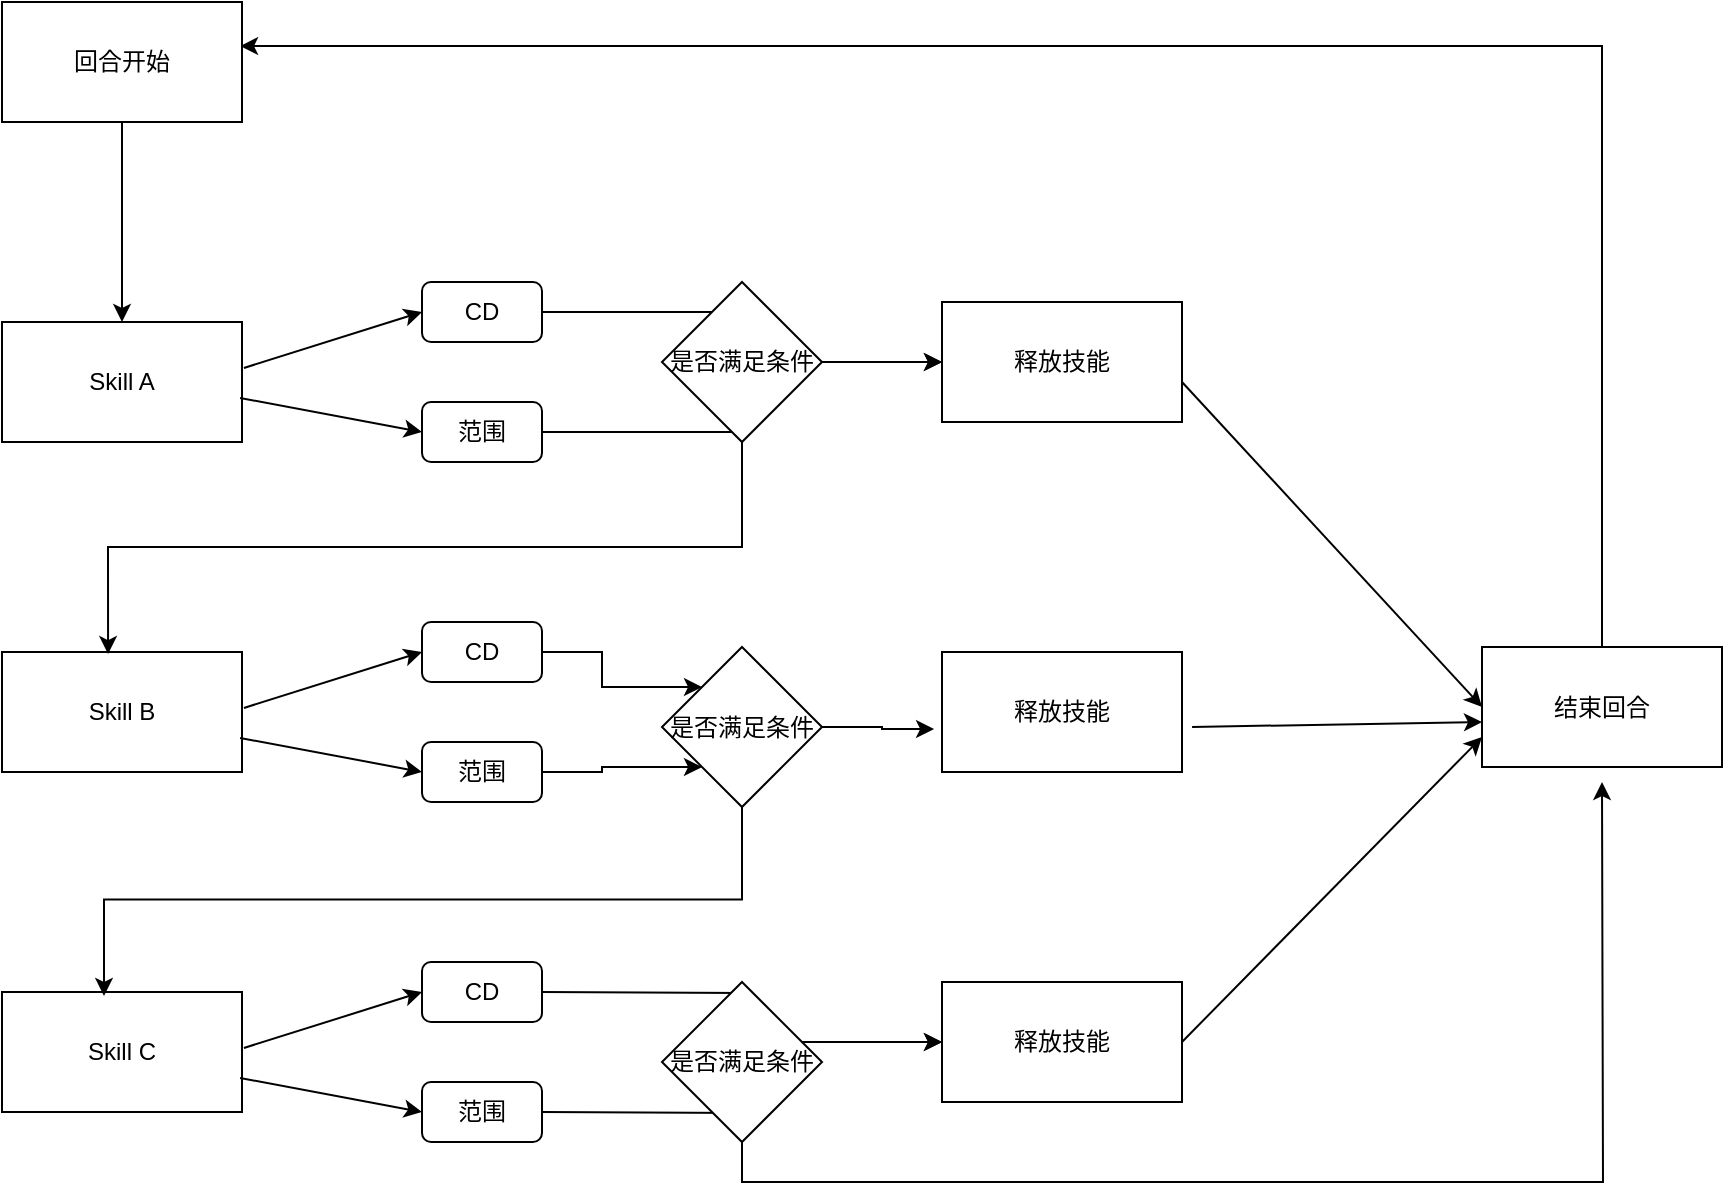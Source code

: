 <mxfile version="15.7.3" type="github"><diagram id="HDeGJqnGRsr33dESraxP" name="Page-1"><mxGraphModel dx="1422" dy="794" grid="1" gridSize="10" guides="1" tooltips="1" connect="1" arrows="1" fold="1" page="1" pageScale="1" pageWidth="1169" pageHeight="1654" math="0" shadow="0"><root><mxCell id="0"/><mxCell id="1" parent="0"/><mxCell id="xBMI49Hp1zJtmZa3j3eM-1" value="Skill A" style="rounded=0;whiteSpace=wrap;html=1;" vertex="1" parent="1"><mxGeometry x="150" y="230" width="120" height="60" as="geometry"/></mxCell><mxCell id="xBMI49Hp1zJtmZa3j3eM-2" value="Skill B" style="rounded=0;whiteSpace=wrap;html=1;" vertex="1" parent="1"><mxGeometry x="150" y="395" width="120" height="60" as="geometry"/></mxCell><mxCell id="xBMI49Hp1zJtmZa3j3eM-3" value="Skill C" style="rounded=0;whiteSpace=wrap;html=1;" vertex="1" parent="1"><mxGeometry x="150" y="565" width="120" height="60" as="geometry"/></mxCell><mxCell id="xBMI49Hp1zJtmZa3j3eM-22" style="edgeStyle=orthogonalEdgeStyle;rounded=0;orthogonalLoop=1;jettySize=auto;html=1;exitX=1;exitY=0.5;exitDx=0;exitDy=0;entryX=0;entryY=0.5;entryDx=0;entryDy=0;" edge="1" parent="1" source="xBMI49Hp1zJtmZa3j3eM-4" target="xBMI49Hp1zJtmZa3j3eM-20"><mxGeometry relative="1" as="geometry"/></mxCell><mxCell id="xBMI49Hp1zJtmZa3j3eM-4" value="CD" style="rounded=1;whiteSpace=wrap;html=1;" vertex="1" parent="1"><mxGeometry x="360" y="210" width="60" height="30" as="geometry"/></mxCell><mxCell id="xBMI49Hp1zJtmZa3j3eM-23" style="edgeStyle=orthogonalEdgeStyle;rounded=0;orthogonalLoop=1;jettySize=auto;html=1;exitX=1;exitY=0.5;exitDx=0;exitDy=0;entryX=0;entryY=0.5;entryDx=0;entryDy=0;" edge="1" parent="1" source="xBMI49Hp1zJtmZa3j3eM-5" target="xBMI49Hp1zJtmZa3j3eM-20"><mxGeometry relative="1" as="geometry"/></mxCell><mxCell id="xBMI49Hp1zJtmZa3j3eM-5" value="范围" style="rounded=1;whiteSpace=wrap;html=1;" vertex="1" parent="1"><mxGeometry x="360" y="270" width="60" height="30" as="geometry"/></mxCell><mxCell id="xBMI49Hp1zJtmZa3j3eM-6" value="" style="endArrow=classic;html=1;rounded=0;entryX=0;entryY=0.5;entryDx=0;entryDy=0;exitX=1.008;exitY=0.383;exitDx=0;exitDy=0;exitPerimeter=0;" edge="1" parent="1" source="xBMI49Hp1zJtmZa3j3eM-1" target="xBMI49Hp1zJtmZa3j3eM-4"><mxGeometry width="50" height="50" relative="1" as="geometry"><mxPoint x="270" y="290" as="sourcePoint"/><mxPoint x="320" y="240" as="targetPoint"/></mxGeometry></mxCell><mxCell id="xBMI49Hp1zJtmZa3j3eM-8" value="" style="endArrow=classic;html=1;rounded=0;entryX=0;entryY=0.5;entryDx=0;entryDy=0;exitX=0.992;exitY=0.633;exitDx=0;exitDy=0;exitPerimeter=0;" edge="1" parent="1" source="xBMI49Hp1zJtmZa3j3eM-1" target="xBMI49Hp1zJtmZa3j3eM-5"><mxGeometry width="50" height="50" relative="1" as="geometry"><mxPoint x="290" y="310" as="sourcePoint"/><mxPoint x="340" y="260" as="targetPoint"/></mxGeometry></mxCell><mxCell id="xBMI49Hp1zJtmZa3j3eM-49" style="edgeStyle=orthogonalEdgeStyle;rounded=0;orthogonalLoop=1;jettySize=auto;html=1;exitX=1;exitY=0.5;exitDx=0;exitDy=0;entryX=0;entryY=0;entryDx=0;entryDy=0;" edge="1" parent="1" source="xBMI49Hp1zJtmZa3j3eM-10" target="xBMI49Hp1zJtmZa3j3eM-46"><mxGeometry relative="1" as="geometry"/></mxCell><mxCell id="xBMI49Hp1zJtmZa3j3eM-10" value="CD" style="rounded=1;whiteSpace=wrap;html=1;" vertex="1" parent="1"><mxGeometry x="360" y="380" width="60" height="30" as="geometry"/></mxCell><mxCell id="xBMI49Hp1zJtmZa3j3eM-50" style="edgeStyle=orthogonalEdgeStyle;rounded=0;orthogonalLoop=1;jettySize=auto;html=1;exitX=1;exitY=0.5;exitDx=0;exitDy=0;entryX=0;entryY=1;entryDx=0;entryDy=0;" edge="1" parent="1" source="xBMI49Hp1zJtmZa3j3eM-11" target="xBMI49Hp1zJtmZa3j3eM-46"><mxGeometry relative="1" as="geometry"/></mxCell><mxCell id="xBMI49Hp1zJtmZa3j3eM-11" value="范围" style="rounded=1;whiteSpace=wrap;html=1;" vertex="1" parent="1"><mxGeometry x="360" y="440" width="60" height="30" as="geometry"/></mxCell><mxCell id="xBMI49Hp1zJtmZa3j3eM-12" value="" style="endArrow=classic;html=1;rounded=0;entryX=0;entryY=0.5;entryDx=0;entryDy=0;exitX=1.008;exitY=0.383;exitDx=0;exitDy=0;exitPerimeter=0;" edge="1" parent="1" target="xBMI49Hp1zJtmZa3j3eM-10"><mxGeometry width="50" height="50" relative="1" as="geometry"><mxPoint x="270.96" y="422.98" as="sourcePoint"/><mxPoint x="320" y="410" as="targetPoint"/></mxGeometry></mxCell><mxCell id="xBMI49Hp1zJtmZa3j3eM-13" value="" style="endArrow=classic;html=1;rounded=0;entryX=0;entryY=0.5;entryDx=0;entryDy=0;exitX=0.992;exitY=0.633;exitDx=0;exitDy=0;exitPerimeter=0;" edge="1" parent="1" target="xBMI49Hp1zJtmZa3j3eM-11"><mxGeometry width="50" height="50" relative="1" as="geometry"><mxPoint x="269.04" y="437.98" as="sourcePoint"/><mxPoint x="340" y="430" as="targetPoint"/></mxGeometry></mxCell><mxCell id="xBMI49Hp1zJtmZa3j3eM-14" value="CD" style="rounded=1;whiteSpace=wrap;html=1;" vertex="1" parent="1"><mxGeometry x="360" y="550" width="60" height="30" as="geometry"/></mxCell><mxCell id="xBMI49Hp1zJtmZa3j3eM-15" value="范围" style="rounded=1;whiteSpace=wrap;html=1;" vertex="1" parent="1"><mxGeometry x="360" y="610" width="60" height="30" as="geometry"/></mxCell><mxCell id="xBMI49Hp1zJtmZa3j3eM-16" value="" style="endArrow=classic;html=1;rounded=0;entryX=0;entryY=0.5;entryDx=0;entryDy=0;exitX=1.008;exitY=0.383;exitDx=0;exitDy=0;exitPerimeter=0;" edge="1" parent="1" target="xBMI49Hp1zJtmZa3j3eM-14"><mxGeometry width="50" height="50" relative="1" as="geometry"><mxPoint x="270.96" y="592.98" as="sourcePoint"/><mxPoint x="320" y="580" as="targetPoint"/></mxGeometry></mxCell><mxCell id="xBMI49Hp1zJtmZa3j3eM-17" value="" style="endArrow=classic;html=1;rounded=0;entryX=0;entryY=0.5;entryDx=0;entryDy=0;exitX=0.992;exitY=0.633;exitDx=0;exitDy=0;exitPerimeter=0;" edge="1" parent="1" target="xBMI49Hp1zJtmZa3j3eM-15"><mxGeometry width="50" height="50" relative="1" as="geometry"><mxPoint x="269.04" y="607.98" as="sourcePoint"/><mxPoint x="340" y="600" as="targetPoint"/></mxGeometry></mxCell><mxCell id="xBMI49Hp1zJtmZa3j3eM-20" value="释放技能" style="rounded=0;whiteSpace=wrap;html=1;" vertex="1" parent="1"><mxGeometry x="620" y="220" width="120" height="60" as="geometry"/></mxCell><mxCell id="xBMI49Hp1zJtmZa3j3eM-26" value="释放技能" style="rounded=0;whiteSpace=wrap;html=1;" vertex="1" parent="1"><mxGeometry x="620" y="395" width="120" height="60" as="geometry"/></mxCell><mxCell id="xBMI49Hp1zJtmZa3j3eM-27" style="edgeStyle=orthogonalEdgeStyle;rounded=0;orthogonalLoop=1;jettySize=auto;html=1;exitX=1;exitY=0.5;exitDx=0;exitDy=0;entryX=0;entryY=0.5;entryDx=0;entryDy=0;" edge="1" parent="1" target="xBMI49Hp1zJtmZa3j3eM-29"><mxGeometry relative="1" as="geometry"><mxPoint x="420" y="565" as="sourcePoint"/></mxGeometry></mxCell><mxCell id="xBMI49Hp1zJtmZa3j3eM-28" style="edgeStyle=orthogonalEdgeStyle;rounded=0;orthogonalLoop=1;jettySize=auto;html=1;exitX=1;exitY=0.5;exitDx=0;exitDy=0;entryX=0;entryY=0.5;entryDx=0;entryDy=0;" edge="1" parent="1" target="xBMI49Hp1zJtmZa3j3eM-29"><mxGeometry relative="1" as="geometry"><mxPoint x="420" y="625" as="sourcePoint"/></mxGeometry></mxCell><mxCell id="xBMI49Hp1zJtmZa3j3eM-29" value="释放技能" style="rounded=0;whiteSpace=wrap;html=1;" vertex="1" parent="1"><mxGeometry x="620" y="560" width="120" height="60" as="geometry"/></mxCell><mxCell id="xBMI49Hp1zJtmZa3j3eM-39" style="edgeStyle=orthogonalEdgeStyle;rounded=0;orthogonalLoop=1;jettySize=auto;html=1;exitX=0.5;exitY=0;exitDx=0;exitDy=0;entryX=0.992;entryY=0.367;entryDx=0;entryDy=0;entryPerimeter=0;" edge="1" parent="1" source="xBMI49Hp1zJtmZa3j3eM-30" target="xBMI49Hp1zJtmZa3j3eM-35"><mxGeometry relative="1" as="geometry"/></mxCell><mxCell id="xBMI49Hp1zJtmZa3j3eM-30" value="结束回合" style="rounded=0;whiteSpace=wrap;html=1;" vertex="1" parent="1"><mxGeometry x="890" y="392.5" width="120" height="60" as="geometry"/></mxCell><mxCell id="xBMI49Hp1zJtmZa3j3eM-31" value="" style="endArrow=classic;html=1;rounded=0;entryX=0;entryY=0.5;entryDx=0;entryDy=0;" edge="1" parent="1" target="xBMI49Hp1zJtmZa3j3eM-30"><mxGeometry width="50" height="50" relative="1" as="geometry"><mxPoint x="740" y="260" as="sourcePoint"/><mxPoint x="790" y="210" as="targetPoint"/></mxGeometry></mxCell><mxCell id="xBMI49Hp1zJtmZa3j3eM-32" value="" style="endArrow=classic;html=1;rounded=0;exitX=1.042;exitY=0.625;exitDx=0;exitDy=0;exitPerimeter=0;" edge="1" parent="1" source="xBMI49Hp1zJtmZa3j3eM-26"><mxGeometry width="50" height="50" relative="1" as="geometry"><mxPoint x="720" y="320" as="sourcePoint"/><mxPoint x="890" y="430" as="targetPoint"/></mxGeometry></mxCell><mxCell id="xBMI49Hp1zJtmZa3j3eM-34" value="" style="endArrow=classic;html=1;rounded=0;exitX=1;exitY=0.5;exitDx=0;exitDy=0;entryX=0;entryY=0.75;entryDx=0;entryDy=0;" edge="1" parent="1" source="xBMI49Hp1zJtmZa3j3eM-29" target="xBMI49Hp1zJtmZa3j3eM-30"><mxGeometry width="50" height="50" relative="1" as="geometry"><mxPoint x="750" y="610" as="sourcePoint"/><mxPoint x="800" y="560" as="targetPoint"/></mxGeometry></mxCell><mxCell id="xBMI49Hp1zJtmZa3j3eM-36" style="edgeStyle=orthogonalEdgeStyle;rounded=0;orthogonalLoop=1;jettySize=auto;html=1;exitX=0.5;exitY=1;exitDx=0;exitDy=0;" edge="1" parent="1" source="xBMI49Hp1zJtmZa3j3eM-35" target="xBMI49Hp1zJtmZa3j3eM-1"><mxGeometry relative="1" as="geometry"/></mxCell><mxCell id="xBMI49Hp1zJtmZa3j3eM-35" value="回合开始" style="rounded=0;whiteSpace=wrap;html=1;" vertex="1" parent="1"><mxGeometry x="150" y="70" width="120" height="60" as="geometry"/></mxCell><mxCell id="xBMI49Hp1zJtmZa3j3eM-45" style="edgeStyle=orthogonalEdgeStyle;rounded=0;orthogonalLoop=1;jettySize=auto;html=1;exitX=0.5;exitY=1;exitDx=0;exitDy=0;entryX=0.442;entryY=0.017;entryDx=0;entryDy=0;entryPerimeter=0;" edge="1" parent="1" source="xBMI49Hp1zJtmZa3j3eM-43" target="xBMI49Hp1zJtmZa3j3eM-2"><mxGeometry relative="1" as="geometry"/></mxCell><mxCell id="xBMI49Hp1zJtmZa3j3eM-43" value="是否满足条件" style="rhombus;whiteSpace=wrap;html=1;" vertex="1" parent="1"><mxGeometry x="480" y="210" width="80" height="80" as="geometry"/></mxCell><mxCell id="xBMI49Hp1zJtmZa3j3eM-51" style="edgeStyle=orthogonalEdgeStyle;rounded=0;orthogonalLoop=1;jettySize=auto;html=1;exitX=1;exitY=0.5;exitDx=0;exitDy=0;entryX=-0.033;entryY=0.642;entryDx=0;entryDy=0;entryPerimeter=0;" edge="1" parent="1" source="xBMI49Hp1zJtmZa3j3eM-46" target="xBMI49Hp1zJtmZa3j3eM-26"><mxGeometry relative="1" as="geometry"/></mxCell><mxCell id="xBMI49Hp1zJtmZa3j3eM-52" style="edgeStyle=orthogonalEdgeStyle;rounded=0;orthogonalLoop=1;jettySize=auto;html=1;exitX=0.5;exitY=1;exitDx=0;exitDy=0;entryX=0.425;entryY=0.033;entryDx=0;entryDy=0;entryPerimeter=0;" edge="1" parent="1" source="xBMI49Hp1zJtmZa3j3eM-46" target="xBMI49Hp1zJtmZa3j3eM-3"><mxGeometry relative="1" as="geometry"/></mxCell><mxCell id="xBMI49Hp1zJtmZa3j3eM-46" value="是否满足条件" style="rhombus;whiteSpace=wrap;html=1;" vertex="1" parent="1"><mxGeometry x="480" y="392.5" width="80" height="80" as="geometry"/></mxCell><mxCell id="xBMI49Hp1zJtmZa3j3eM-54" style="edgeStyle=orthogonalEdgeStyle;rounded=0;orthogonalLoop=1;jettySize=auto;html=1;exitX=0.5;exitY=1;exitDx=0;exitDy=0;" edge="1" parent="1" source="xBMI49Hp1zJtmZa3j3eM-53"><mxGeometry relative="1" as="geometry"><mxPoint x="950" y="460" as="targetPoint"/></mxGeometry></mxCell><mxCell id="xBMI49Hp1zJtmZa3j3eM-53" value="是否满足条件" style="rhombus;whiteSpace=wrap;html=1;" vertex="1" parent="1"><mxGeometry x="480" y="560" width="80" height="80" as="geometry"/></mxCell></root></mxGraphModel></diagram></mxfile>
